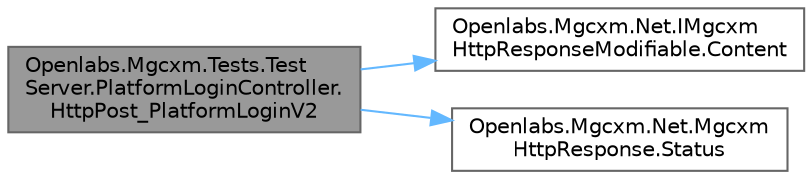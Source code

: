 digraph "Openlabs.Mgcxm.Tests.TestServer.PlatformLoginController.HttpPost_PlatformLoginV2"
{
 // LATEX_PDF_SIZE
  bgcolor="transparent";
  edge [fontname=Helvetica,fontsize=10,labelfontname=Helvetica,labelfontsize=10];
  node [fontname=Helvetica,fontsize=10,shape=box,height=0.2,width=0.4];
  rankdir="LR";
  Node1 [id="Node000001",label="Openlabs.Mgcxm.Tests.Test\lServer.PlatformLoginController.\lHttpPost_PlatformLoginV2",height=0.2,width=0.4,color="gray40", fillcolor="grey60", style="filled", fontcolor="black",tooltip=" "];
  Node1 -> Node2 [id="edge3_Node000001_Node000002",color="steelblue1",style="solid",tooltip=" "];
  Node2 [id="Node000002",label="Openlabs.Mgcxm.Net.IMgcxm\lHttpResponseModifiable.Content",height=0.2,width=0.4,color="grey40", fillcolor="white", style="filled",URL="$interface_openlabs_1_1_mgcxm_1_1_net_1_1_i_mgcxm_http_response_modifiable.html#a41f4e421bfd86ae15e8095cd71a13eb3",tooltip="Sets the content of the response with a byte array and content type."];
  Node1 -> Node3 [id="edge4_Node000001_Node000003",color="steelblue1",style="solid",tooltip=" "];
  Node3 [id="Node000003",label="Openlabs.Mgcxm.Net.Mgcxm\lHttpResponse.Status",height=0.2,width=0.4,color="grey40", fillcolor="white", style="filled",URL="$class_openlabs_1_1_mgcxm_1_1_net_1_1_mgcxm_http_response.html#adc1b22b68bfa0cb2b9f0d5c86d23cd07",tooltip="Sets the HTTP status code of the response."];
}
